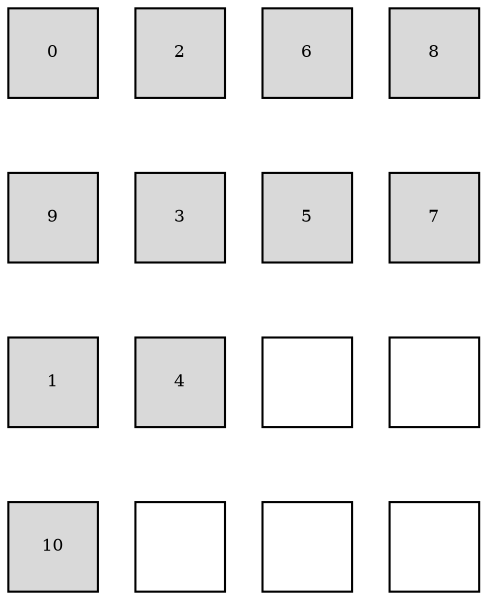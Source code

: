 digraph layout{
 rankdir=TB;
 splines=ortho;
 node [style=filled shape=square fixedsize=true width=0.6];
0[label="0", fontsize=8, fillcolor="#d9d9d9"];
1[label="2", fontsize=8, fillcolor="#d9d9d9"];
2[label="6", fontsize=8, fillcolor="#d9d9d9"];
3[label="8", fontsize=8, fillcolor="#d9d9d9"];
4[label="9", fontsize=8, fillcolor="#d9d9d9"];
5[label="3", fontsize=8, fillcolor="#d9d9d9"];
6[label="5", fontsize=8, fillcolor="#d9d9d9"];
7[label="7", fontsize=8, fillcolor="#d9d9d9"];
8[label="1", fontsize=8, fillcolor="#d9d9d9"];
9[label="4", fontsize=8, fillcolor="#d9d9d9"];
10[label="", fontsize=8, fillcolor="#ffffff"];
11[label="", fontsize=8, fillcolor="#ffffff"];
12[label="10", fontsize=8, fillcolor="#d9d9d9"];
13[label="", fontsize=8, fillcolor="#ffffff"];
14[label="", fontsize=8, fillcolor="#ffffff"];
15[label="", fontsize=8, fillcolor="#ffffff"];
edge [constraint=true, style=invis];
0 -> 4 -> 8 -> 12;
1 -> 5 -> 9 -> 13;
2 -> 6 -> 10 -> 14;
3 -> 7 -> 11 -> 15;
rank = same {0 -> 1 -> 2 -> 3};
rank = same {4 -> 5 -> 6 -> 7};
rank = same {8 -> 9 -> 10 -> 11};
rank = same {12 -> 13 -> 14 -> 15};
}